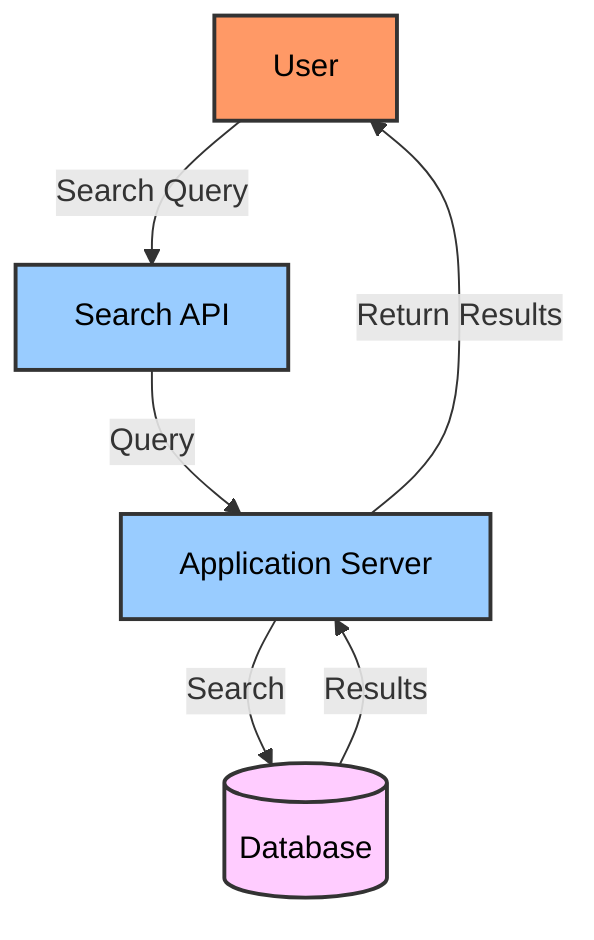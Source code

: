 flowchart TD
    classDef external fill:#f96,stroke:#333,stroke-width:2px,color:#000
    classDef process fill:#9cf,stroke:#333,stroke-width:2px,color:#000
    classDef storage fill:#fcf,stroke:#333,stroke-width:2px,color:#000
    
    User[User]:::external
    SearchAPI[Search API]:::process
    AppServer[Application Server]:::process
    DB[(Database)]:::storage
    
    User -->|"Search Query"| SearchAPI
    SearchAPI -->|"Query"| AppServer
    AppServer -->|"Search"| DB
    DB -->|"Results"| AppServer
    AppServer -->|"Return Results"| User